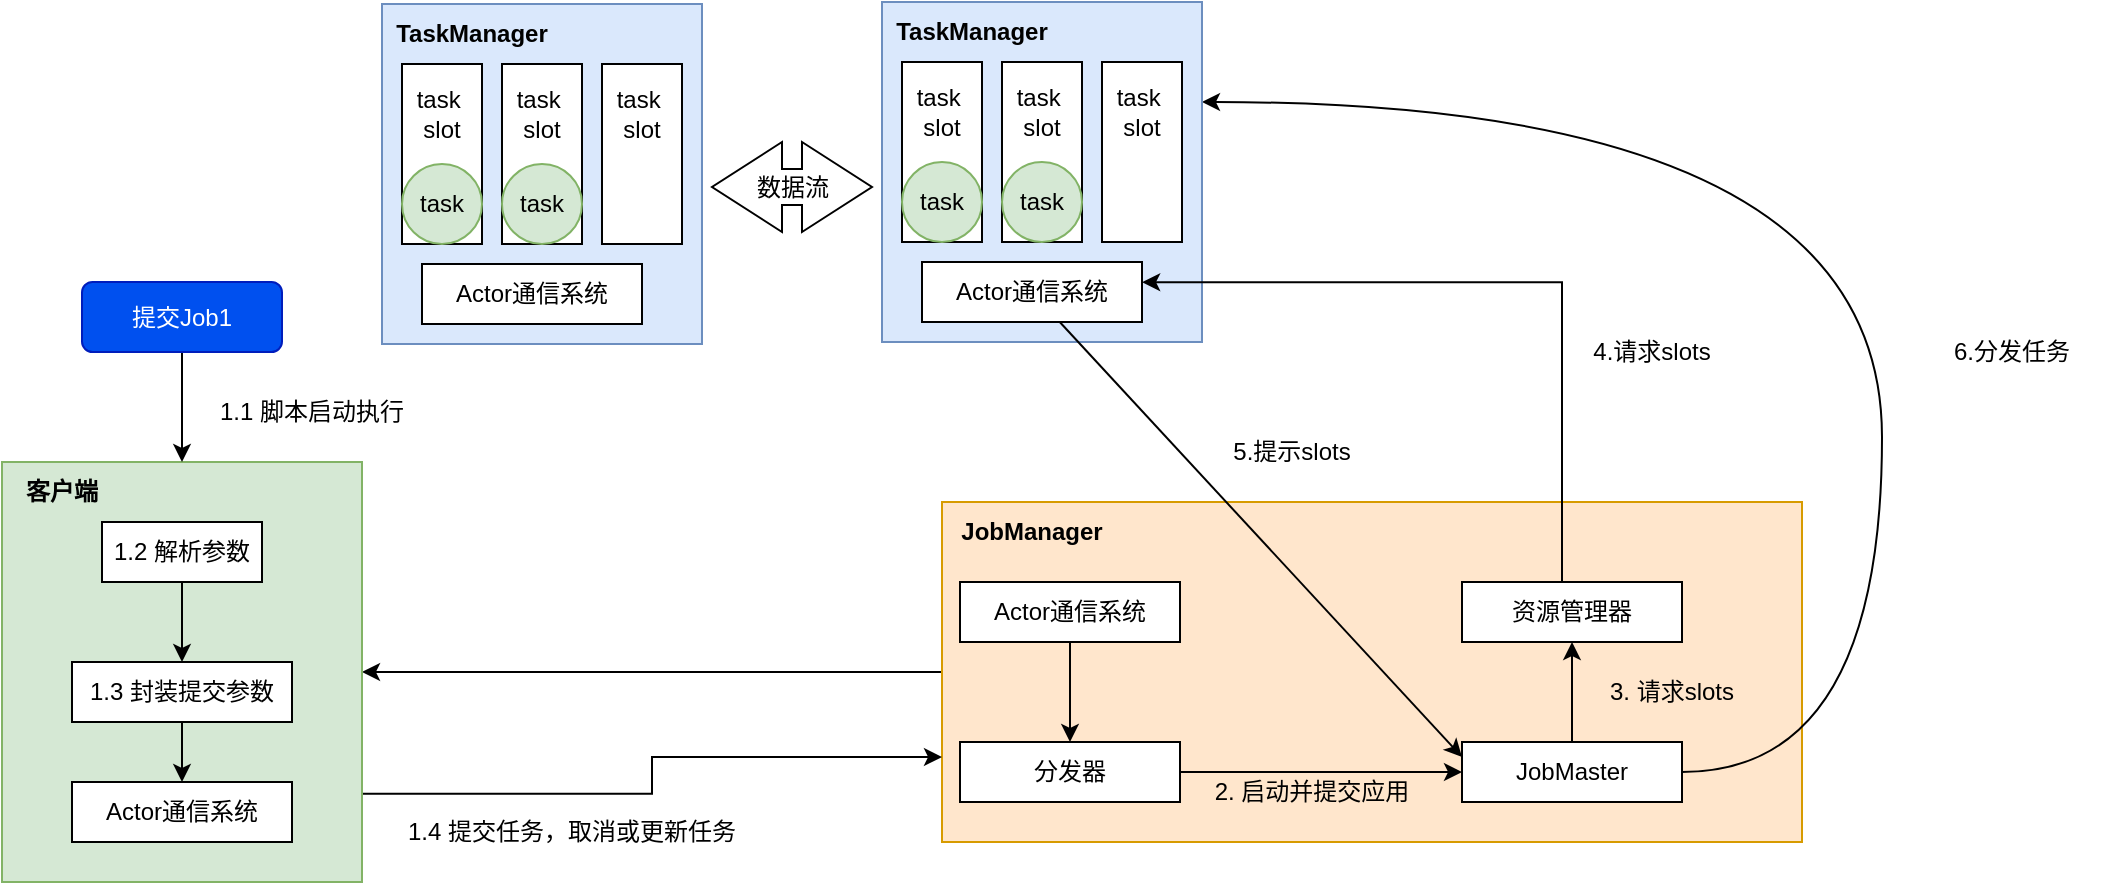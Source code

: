 <mxfile version="20.7.4" type="device"><diagram id="3cI9LwQlI_bUy9oYrrfo" name="第 1 页"><mxGraphModel dx="2901" dy="1239" grid="1" gridSize="10" guides="1" tooltips="1" connect="1" arrows="1" fold="1" page="1" pageScale="1" pageWidth="827" pageHeight="1169" math="0" shadow="0"><root><mxCell id="0"/><mxCell id="1" parent="0"/><mxCell id="D3yszLyka_4nfR_1svXZ-22" style="edgeStyle=orthogonalEdgeStyle;rounded=0;orthogonalLoop=1;jettySize=auto;html=1;" edge="1" parent="1" source="D3yszLyka_4nfR_1svXZ-1" target="D3yszLyka_4nfR_1svXZ-3"><mxGeometry relative="1" as="geometry"/></mxCell><mxCell id="D3yszLyka_4nfR_1svXZ-1" value="" style="rounded=0;whiteSpace=wrap;html=1;fillColor=#ffe6cc;strokeColor=#d79b00;" vertex="1" parent="1"><mxGeometry x="450" y="660" width="430" height="170" as="geometry"/></mxCell><mxCell id="D3yszLyka_4nfR_1svXZ-2" value="JobManager" style="text;html=1;strokeColor=none;fillColor=none;align=center;verticalAlign=middle;whiteSpace=wrap;rounded=0;fontStyle=1" vertex="1" parent="1"><mxGeometry x="450" y="660" width="90" height="30" as="geometry"/></mxCell><mxCell id="D3yszLyka_4nfR_1svXZ-20" style="edgeStyle=orthogonalEdgeStyle;rounded=0;orthogonalLoop=1;jettySize=auto;html=1;entryX=0;entryY=0.75;entryDx=0;entryDy=0;exitX=0.998;exitY=0.79;exitDx=0;exitDy=0;exitPerimeter=0;" edge="1" parent="1" source="D3yszLyka_4nfR_1svXZ-3" target="D3yszLyka_4nfR_1svXZ-1"><mxGeometry relative="1" as="geometry"/></mxCell><mxCell id="D3yszLyka_4nfR_1svXZ-3" value="" style="rounded=0;whiteSpace=wrap;html=1;fillColor=#d5e8d4;strokeColor=#82b366;" vertex="1" parent="1"><mxGeometry x="-20" y="640" width="180" height="210" as="geometry"/></mxCell><mxCell id="D3yszLyka_4nfR_1svXZ-4" value="客户端" style="text;html=1;strokeColor=none;fillColor=none;align=center;verticalAlign=middle;whiteSpace=wrap;rounded=0;fontStyle=1" vertex="1" parent="1"><mxGeometry x="-20" y="640" width="60" height="30" as="geometry"/></mxCell><mxCell id="D3yszLyka_4nfR_1svXZ-6" style="edgeStyle=orthogonalEdgeStyle;rounded=0;orthogonalLoop=1;jettySize=auto;html=1;entryX=0.5;entryY=0;entryDx=0;entryDy=0;" edge="1" parent="1" source="D3yszLyka_4nfR_1svXZ-5" target="D3yszLyka_4nfR_1svXZ-3"><mxGeometry relative="1" as="geometry"/></mxCell><mxCell id="D3yszLyka_4nfR_1svXZ-5" value="提交Job1" style="rounded=1;whiteSpace=wrap;html=1;fillColor=#0050ef;fontColor=#ffffff;strokeColor=#001DBC;" vertex="1" parent="1"><mxGeometry x="20" y="550" width="100" height="35" as="geometry"/></mxCell><mxCell id="D3yszLyka_4nfR_1svXZ-7" value="1.1 脚本启动执行" style="text;html=1;strokeColor=none;fillColor=none;align=center;verticalAlign=middle;whiteSpace=wrap;rounded=0;" vertex="1" parent="1"><mxGeometry x="80" y="600" width="110" height="30" as="geometry"/></mxCell><mxCell id="D3yszLyka_4nfR_1svXZ-11" style="edgeStyle=orthogonalEdgeStyle;rounded=0;orthogonalLoop=1;jettySize=auto;html=1;" edge="1" parent="1" source="D3yszLyka_4nfR_1svXZ-8" target="D3yszLyka_4nfR_1svXZ-9"><mxGeometry relative="1" as="geometry"/></mxCell><mxCell id="D3yszLyka_4nfR_1svXZ-8" value="1.2 解析参数" style="rounded=0;whiteSpace=wrap;html=1;" vertex="1" parent="1"><mxGeometry x="30" y="670" width="80" height="30" as="geometry"/></mxCell><mxCell id="D3yszLyka_4nfR_1svXZ-12" style="edgeStyle=orthogonalEdgeStyle;rounded=0;orthogonalLoop=1;jettySize=auto;html=1;" edge="1" parent="1" source="D3yszLyka_4nfR_1svXZ-9" target="D3yszLyka_4nfR_1svXZ-10"><mxGeometry relative="1" as="geometry"/></mxCell><mxCell id="D3yszLyka_4nfR_1svXZ-9" value="1.3 封装提交参数" style="rounded=0;whiteSpace=wrap;html=1;" vertex="1" parent="1"><mxGeometry x="15" y="740" width="110" height="30" as="geometry"/></mxCell><mxCell id="D3yszLyka_4nfR_1svXZ-10" value="Actor通信系统" style="rounded=0;whiteSpace=wrap;html=1;" vertex="1" parent="1"><mxGeometry x="15" y="800" width="110" height="30" as="geometry"/></mxCell><mxCell id="D3yszLyka_4nfR_1svXZ-15" style="edgeStyle=orthogonalEdgeStyle;rounded=0;orthogonalLoop=1;jettySize=auto;html=1;entryX=0.5;entryY=0;entryDx=0;entryDy=0;" edge="1" parent="1" source="D3yszLyka_4nfR_1svXZ-13" target="D3yszLyka_4nfR_1svXZ-14"><mxGeometry relative="1" as="geometry"/></mxCell><mxCell id="D3yszLyka_4nfR_1svXZ-13" value="Actor通信系统" style="rounded=0;whiteSpace=wrap;html=1;" vertex="1" parent="1"><mxGeometry x="459" y="700" width="110" height="30" as="geometry"/></mxCell><mxCell id="D3yszLyka_4nfR_1svXZ-18" style="edgeStyle=orthogonalEdgeStyle;rounded=0;orthogonalLoop=1;jettySize=auto;html=1;entryX=0;entryY=0.5;entryDx=0;entryDy=0;" edge="1" parent="1" source="D3yszLyka_4nfR_1svXZ-14" target="D3yszLyka_4nfR_1svXZ-16"><mxGeometry relative="1" as="geometry"/></mxCell><mxCell id="D3yszLyka_4nfR_1svXZ-14" value="分发器" style="rounded=0;whiteSpace=wrap;html=1;" vertex="1" parent="1"><mxGeometry x="459" y="780" width="110" height="30" as="geometry"/></mxCell><mxCell id="D3yszLyka_4nfR_1svXZ-19" style="edgeStyle=orthogonalEdgeStyle;rounded=0;orthogonalLoop=1;jettySize=auto;html=1;" edge="1" parent="1" source="D3yszLyka_4nfR_1svXZ-16" target="D3yszLyka_4nfR_1svXZ-17"><mxGeometry relative="1" as="geometry"/></mxCell><mxCell id="D3yszLyka_4nfR_1svXZ-62" style="edgeStyle=orthogonalEdgeStyle;rounded=0;orthogonalLoop=1;jettySize=auto;html=1;curved=1;" edge="1" parent="1" source="D3yszLyka_4nfR_1svXZ-16"><mxGeometry relative="1" as="geometry"><mxPoint x="580" y="460" as="targetPoint"/><Array as="points"><mxPoint x="920" y="795"/><mxPoint x="920" y="460"/></Array></mxGeometry></mxCell><mxCell id="D3yszLyka_4nfR_1svXZ-16" value="JobMaster" style="rounded=0;whiteSpace=wrap;html=1;" vertex="1" parent="1"><mxGeometry x="710" y="780" width="110" height="30" as="geometry"/></mxCell><mxCell id="D3yszLyka_4nfR_1svXZ-17" value="资源管理器" style="rounded=0;whiteSpace=wrap;html=1;" vertex="1" parent="1"><mxGeometry x="710" y="700" width="110" height="30" as="geometry"/></mxCell><mxCell id="D3yszLyka_4nfR_1svXZ-21" value="1.4 提交任务，取消或更新任务" style="text;html=1;strokeColor=none;fillColor=none;align=center;verticalAlign=middle;whiteSpace=wrap;rounded=0;" vertex="1" parent="1"><mxGeometry x="170" y="810" width="190" height="30" as="geometry"/></mxCell><mxCell id="D3yszLyka_4nfR_1svXZ-23" value="2. 启动并提交应用" style="text;html=1;strokeColor=none;fillColor=none;align=center;verticalAlign=middle;whiteSpace=wrap;rounded=0;" vertex="1" parent="1"><mxGeometry x="570" y="790" width="130" height="30" as="geometry"/></mxCell><mxCell id="D3yszLyka_4nfR_1svXZ-24" value="3. 请求slots" style="text;html=1;strokeColor=none;fillColor=none;align=center;verticalAlign=middle;whiteSpace=wrap;rounded=0;" vertex="1" parent="1"><mxGeometry x="770" y="740" width="90" height="30" as="geometry"/></mxCell><mxCell id="D3yszLyka_4nfR_1svXZ-43" value="" style="group" vertex="1" connectable="0" parent="1"><mxGeometry x="420" y="410" width="160" height="170" as="geometry"/></mxCell><mxCell id="D3yszLyka_4nfR_1svXZ-25" value="" style="rounded=0;whiteSpace=wrap;html=1;fillColor=#dae8fc;strokeColor=#6c8ebf;" vertex="1" parent="D3yszLyka_4nfR_1svXZ-43"><mxGeometry width="160" height="170" as="geometry"/></mxCell><mxCell id="D3yszLyka_4nfR_1svXZ-26" value="TaskManager" style="text;html=1;strokeColor=none;fillColor=none;align=center;verticalAlign=middle;whiteSpace=wrap;rounded=0;fontStyle=1" vertex="1" parent="D3yszLyka_4nfR_1svXZ-43"><mxGeometry width="90" height="30" as="geometry"/></mxCell><mxCell id="D3yszLyka_4nfR_1svXZ-41" value="" style="group" vertex="1" connectable="0" parent="D3yszLyka_4nfR_1svXZ-43"><mxGeometry x="10" y="30" width="140" height="90" as="geometry"/></mxCell><mxCell id="D3yszLyka_4nfR_1svXZ-30" value="" style="group" vertex="1" connectable="0" parent="D3yszLyka_4nfR_1svXZ-41"><mxGeometry x="50" width="40" height="90" as="geometry"/></mxCell><mxCell id="D3yszLyka_4nfR_1svXZ-27" value="" style="rounded=0;whiteSpace=wrap;html=1;" vertex="1" parent="D3yszLyka_4nfR_1svXZ-30"><mxGeometry width="40" height="90" as="geometry"/></mxCell><mxCell id="D3yszLyka_4nfR_1svXZ-28" value="task" style="ellipse;whiteSpace=wrap;html=1;aspect=fixed;fillColor=#d5e8d4;strokeColor=#82b366;" vertex="1" parent="D3yszLyka_4nfR_1svXZ-30"><mxGeometry y="50" width="40" height="40" as="geometry"/></mxCell><mxCell id="D3yszLyka_4nfR_1svXZ-29" value="task&amp;nbsp;&lt;br&gt;slot" style="text;html=1;strokeColor=none;fillColor=none;align=center;verticalAlign=middle;whiteSpace=wrap;rounded=0;" vertex="1" parent="D3yszLyka_4nfR_1svXZ-30"><mxGeometry y="10" width="40" height="30" as="geometry"/></mxCell><mxCell id="D3yszLyka_4nfR_1svXZ-36" value="" style="group" vertex="1" connectable="0" parent="D3yszLyka_4nfR_1svXZ-41"><mxGeometry width="40" height="90" as="geometry"/></mxCell><mxCell id="D3yszLyka_4nfR_1svXZ-37" value="" style="rounded=0;whiteSpace=wrap;html=1;" vertex="1" parent="D3yszLyka_4nfR_1svXZ-36"><mxGeometry width="40" height="90" as="geometry"/></mxCell><mxCell id="D3yszLyka_4nfR_1svXZ-38" value="task" style="ellipse;whiteSpace=wrap;html=1;aspect=fixed;fillColor=#d5e8d4;strokeColor=#82b366;" vertex="1" parent="D3yszLyka_4nfR_1svXZ-36"><mxGeometry y="50" width="40" height="40" as="geometry"/></mxCell><mxCell id="D3yszLyka_4nfR_1svXZ-39" value="task&amp;nbsp;&lt;br&gt;slot" style="text;html=1;strokeColor=none;fillColor=none;align=center;verticalAlign=middle;whiteSpace=wrap;rounded=0;" vertex="1" parent="D3yszLyka_4nfR_1svXZ-36"><mxGeometry y="10" width="40" height="30" as="geometry"/></mxCell><mxCell id="D3yszLyka_4nfR_1svXZ-40" value="" style="group" vertex="1" connectable="0" parent="D3yszLyka_4nfR_1svXZ-41"><mxGeometry x="100" width="40" height="90" as="geometry"/></mxCell><mxCell id="D3yszLyka_4nfR_1svXZ-32" value="" style="rounded=0;whiteSpace=wrap;html=1;" vertex="1" parent="D3yszLyka_4nfR_1svXZ-40"><mxGeometry width="40" height="90" as="geometry"/></mxCell><mxCell id="D3yszLyka_4nfR_1svXZ-34" value="task&amp;nbsp;&lt;br&gt;slot" style="text;html=1;strokeColor=none;fillColor=none;align=center;verticalAlign=middle;whiteSpace=wrap;rounded=0;" vertex="1" parent="D3yszLyka_4nfR_1svXZ-40"><mxGeometry y="10" width="40" height="30" as="geometry"/></mxCell><mxCell id="D3yszLyka_4nfR_1svXZ-42" value="Actor通信系统" style="rounded=0;whiteSpace=wrap;html=1;" vertex="1" parent="D3yszLyka_4nfR_1svXZ-43"><mxGeometry x="20" y="130" width="110" height="30" as="geometry"/></mxCell><mxCell id="D3yszLyka_4nfR_1svXZ-44" value="" style="group" vertex="1" connectable="0" parent="1"><mxGeometry x="170" y="411" width="160" height="170" as="geometry"/></mxCell><mxCell id="D3yszLyka_4nfR_1svXZ-45" value="" style="rounded=0;whiteSpace=wrap;html=1;fillColor=#dae8fc;strokeColor=#6c8ebf;" vertex="1" parent="D3yszLyka_4nfR_1svXZ-44"><mxGeometry width="160" height="170" as="geometry"/></mxCell><mxCell id="D3yszLyka_4nfR_1svXZ-46" value="TaskManager" style="text;html=1;strokeColor=none;fillColor=none;align=center;verticalAlign=middle;whiteSpace=wrap;rounded=0;fontStyle=1" vertex="1" parent="D3yszLyka_4nfR_1svXZ-44"><mxGeometry width="90" height="30" as="geometry"/></mxCell><mxCell id="D3yszLyka_4nfR_1svXZ-47" value="" style="group" vertex="1" connectable="0" parent="D3yszLyka_4nfR_1svXZ-44"><mxGeometry x="10" y="30" width="140" height="90" as="geometry"/></mxCell><mxCell id="D3yszLyka_4nfR_1svXZ-48" value="" style="group" vertex="1" connectable="0" parent="D3yszLyka_4nfR_1svXZ-47"><mxGeometry x="50" width="40" height="90" as="geometry"/></mxCell><mxCell id="D3yszLyka_4nfR_1svXZ-49" value="" style="rounded=0;whiteSpace=wrap;html=1;" vertex="1" parent="D3yszLyka_4nfR_1svXZ-48"><mxGeometry width="40" height="90" as="geometry"/></mxCell><mxCell id="D3yszLyka_4nfR_1svXZ-50" value="task" style="ellipse;whiteSpace=wrap;html=1;aspect=fixed;fillColor=#d5e8d4;strokeColor=#82b366;" vertex="1" parent="D3yszLyka_4nfR_1svXZ-48"><mxGeometry y="50" width="40" height="40" as="geometry"/></mxCell><mxCell id="D3yszLyka_4nfR_1svXZ-51" value="task&amp;nbsp;&lt;br&gt;slot" style="text;html=1;strokeColor=none;fillColor=none;align=center;verticalAlign=middle;whiteSpace=wrap;rounded=0;" vertex="1" parent="D3yszLyka_4nfR_1svXZ-48"><mxGeometry y="10" width="40" height="30" as="geometry"/></mxCell><mxCell id="D3yszLyka_4nfR_1svXZ-52" value="" style="group" vertex="1" connectable="0" parent="D3yszLyka_4nfR_1svXZ-47"><mxGeometry width="40" height="90" as="geometry"/></mxCell><mxCell id="D3yszLyka_4nfR_1svXZ-53" value="" style="rounded=0;whiteSpace=wrap;html=1;" vertex="1" parent="D3yszLyka_4nfR_1svXZ-52"><mxGeometry width="40" height="90" as="geometry"/></mxCell><mxCell id="D3yszLyka_4nfR_1svXZ-54" value="task" style="ellipse;whiteSpace=wrap;html=1;aspect=fixed;fillColor=#d5e8d4;strokeColor=#82b366;" vertex="1" parent="D3yszLyka_4nfR_1svXZ-52"><mxGeometry y="50" width="40" height="40" as="geometry"/></mxCell><mxCell id="D3yszLyka_4nfR_1svXZ-55" value="task&amp;nbsp;&lt;br&gt;slot" style="text;html=1;strokeColor=none;fillColor=none;align=center;verticalAlign=middle;whiteSpace=wrap;rounded=0;" vertex="1" parent="D3yszLyka_4nfR_1svXZ-52"><mxGeometry y="10" width="40" height="30" as="geometry"/></mxCell><mxCell id="D3yszLyka_4nfR_1svXZ-56" value="" style="group" vertex="1" connectable="0" parent="D3yszLyka_4nfR_1svXZ-47"><mxGeometry x="100" width="40" height="90" as="geometry"/></mxCell><mxCell id="D3yszLyka_4nfR_1svXZ-57" value="" style="rounded=0;whiteSpace=wrap;html=1;" vertex="1" parent="D3yszLyka_4nfR_1svXZ-56"><mxGeometry width="40" height="90" as="geometry"/></mxCell><mxCell id="D3yszLyka_4nfR_1svXZ-58" value="task&amp;nbsp;&lt;br&gt;slot" style="text;html=1;strokeColor=none;fillColor=none;align=center;verticalAlign=middle;whiteSpace=wrap;rounded=0;" vertex="1" parent="D3yszLyka_4nfR_1svXZ-56"><mxGeometry y="10" width="40" height="30" as="geometry"/></mxCell><mxCell id="D3yszLyka_4nfR_1svXZ-59" value="Actor通信系统" style="rounded=0;whiteSpace=wrap;html=1;" vertex="1" parent="D3yszLyka_4nfR_1svXZ-44"><mxGeometry x="20" y="130" width="110" height="30" as="geometry"/></mxCell><mxCell id="D3yszLyka_4nfR_1svXZ-60" style="edgeStyle=orthogonalEdgeStyle;rounded=0;orthogonalLoop=1;jettySize=auto;html=1;entryX=0.813;entryY=0.824;entryDx=0;entryDy=0;entryPerimeter=0;" edge="1" parent="1" source="D3yszLyka_4nfR_1svXZ-17" target="D3yszLyka_4nfR_1svXZ-25"><mxGeometry relative="1" as="geometry"><Array as="points"><mxPoint x="760" y="550"/></Array></mxGeometry></mxCell><mxCell id="D3yszLyka_4nfR_1svXZ-61" style="rounded=0;orthogonalLoop=1;jettySize=auto;html=1;entryX=0;entryY=0.25;entryDx=0;entryDy=0;" edge="1" parent="1" source="D3yszLyka_4nfR_1svXZ-42" target="D3yszLyka_4nfR_1svXZ-16"><mxGeometry relative="1" as="geometry"/></mxCell><mxCell id="D3yszLyka_4nfR_1svXZ-63" value="4.请求slots" style="text;html=1;strokeColor=none;fillColor=none;align=center;verticalAlign=middle;whiteSpace=wrap;rounded=0;" vertex="1" parent="1"><mxGeometry x="760" y="570" width="90" height="30" as="geometry"/></mxCell><mxCell id="D3yszLyka_4nfR_1svXZ-64" value="5.提示slots" style="text;html=1;strokeColor=none;fillColor=none;align=center;verticalAlign=middle;whiteSpace=wrap;rounded=0;" vertex="1" parent="1"><mxGeometry x="580" y="620" width="90" height="30" as="geometry"/></mxCell><mxCell id="D3yszLyka_4nfR_1svXZ-65" value="6.分发任务" style="text;html=1;strokeColor=none;fillColor=none;align=center;verticalAlign=middle;whiteSpace=wrap;rounded=0;" vertex="1" parent="1"><mxGeometry x="940" y="570" width="90" height="30" as="geometry"/></mxCell><mxCell id="D3yszLyka_4nfR_1svXZ-82" value="数据流" style="html=1;shadow=0;dashed=0;align=center;verticalAlign=middle;shape=mxgraph.arrows2.twoWayArrow;dy=0.6;dx=35;" vertex="1" parent="1"><mxGeometry x="335" y="480" width="80" height="45" as="geometry"/></mxCell></root></mxGraphModel></diagram></mxfile>